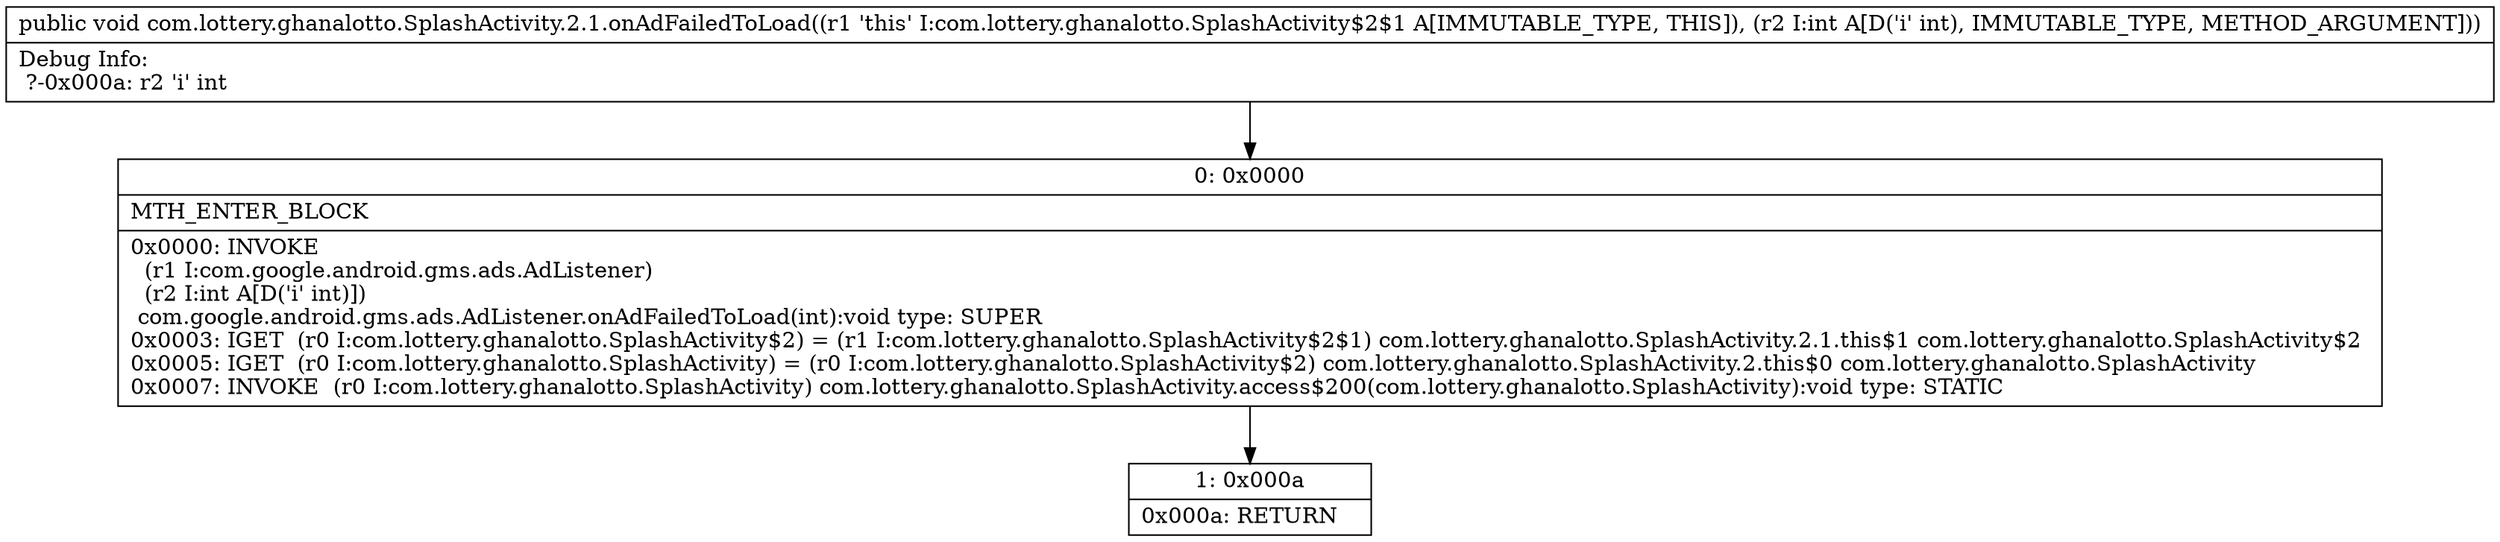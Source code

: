 digraph "CFG forcom.lottery.ghanalotto.SplashActivity.2.1.onAdFailedToLoad(I)V" {
Node_0 [shape=record,label="{0\:\ 0x0000|MTH_ENTER_BLOCK\l|0x0000: INVOKE  \l  (r1 I:com.google.android.gms.ads.AdListener)\l  (r2 I:int A[D('i' int)])\l com.google.android.gms.ads.AdListener.onAdFailedToLoad(int):void type: SUPER \l0x0003: IGET  (r0 I:com.lottery.ghanalotto.SplashActivity$2) = (r1 I:com.lottery.ghanalotto.SplashActivity$2$1) com.lottery.ghanalotto.SplashActivity.2.1.this$1 com.lottery.ghanalotto.SplashActivity$2 \l0x0005: IGET  (r0 I:com.lottery.ghanalotto.SplashActivity) = (r0 I:com.lottery.ghanalotto.SplashActivity$2) com.lottery.ghanalotto.SplashActivity.2.this$0 com.lottery.ghanalotto.SplashActivity \l0x0007: INVOKE  (r0 I:com.lottery.ghanalotto.SplashActivity) com.lottery.ghanalotto.SplashActivity.access$200(com.lottery.ghanalotto.SplashActivity):void type: STATIC \l}"];
Node_1 [shape=record,label="{1\:\ 0x000a|0x000a: RETURN   \l}"];
MethodNode[shape=record,label="{public void com.lottery.ghanalotto.SplashActivity.2.1.onAdFailedToLoad((r1 'this' I:com.lottery.ghanalotto.SplashActivity$2$1 A[IMMUTABLE_TYPE, THIS]), (r2 I:int A[D('i' int), IMMUTABLE_TYPE, METHOD_ARGUMENT]))  | Debug Info:\l  ?\-0x000a: r2 'i' int\l}"];
MethodNode -> Node_0;
Node_0 -> Node_1;
}

